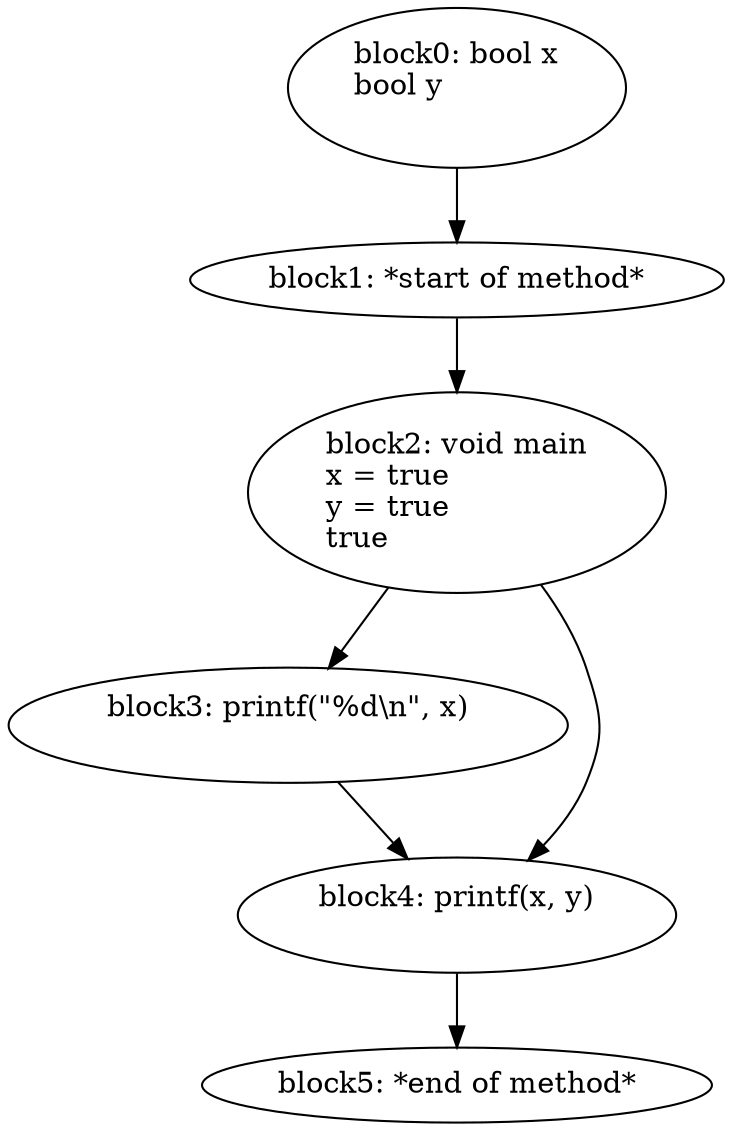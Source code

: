 digraph G {
  block0 [ label="block0: bool\ x\lbool\ y\l\l" ];
  block1 [ label="block1: *start\ of\ method*\l" ];
  block2 [ label="block2: void\ main\lx\ =\ true\ly\ =\ true\ltrue\l" ];
  block3 [ label="block3: printf\(\"%d\\n\"\,\ x\)\l\l" ];
  block4 [ label="block4: printf\(x\,\ y\)\l\l" ];
  block5 [ label="block5: *end\ of\ method*\l" ];
  block0 -> block1;
  block1 -> block2;
  block2 -> block3;
  block3 -> block4;
  block4 -> block5;
  block2 -> block4;
}
